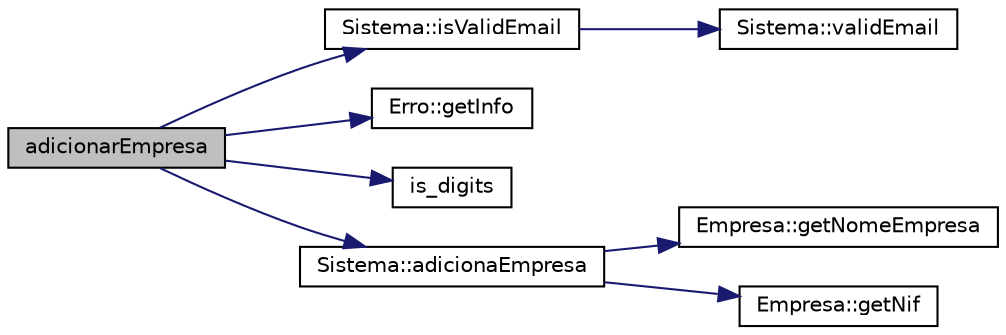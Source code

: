digraph "adicionarEmpresa"
{
  edge [fontname="Helvetica",fontsize="10",labelfontname="Helvetica",labelfontsize="10"];
  node [fontname="Helvetica",fontsize="10",shape=record];
  rankdir="LR";
  Node0 [label="adicionarEmpresa",height=0.2,width=0.4,color="black", fillcolor="grey75", style="filled", fontcolor="black"];
  Node0 -> Node1 [color="midnightblue",fontsize="10",style="solid",fontname="Helvetica"];
  Node1 [label="Sistema::isValidEmail",height=0.2,width=0.4,color="black", fillcolor="white", style="filled",URL="$class_sistema.html#ac120f4aecf81933be110233f8dbf74c6",tooltip="Verifica se o email e valido sintaticamente e verifica a sua existencia, se necessario. "];
  Node1 -> Node2 [color="midnightblue",fontsize="10",style="solid",fontname="Helvetica"];
  Node2 [label="Sistema::validEmail",height=0.2,width=0.4,color="black", fillcolor="white", style="filled",URL="$class_sistema.html#a0421323f2c7a5e372b54a40998ed8e69"];
  Node0 -> Node3 [color="midnightblue",fontsize="10",style="solid",fontname="Helvetica"];
  Node3 [label="Erro::getInfo",height=0.2,width=0.4,color="black", fillcolor="white", style="filled",URL="$class_erro.html#abfc1e9735b259d88bb97828a23164eb0",tooltip="Permite obter a descrição do Erro. "];
  Node0 -> Node4 [color="midnightblue",fontsize="10",style="solid",fontname="Helvetica"];
  Node4 [label="is_digits",height=0.2,width=0.4,color="black", fillcolor="white", style="filled",URL="$main_8cpp.html#a6c175a1424e435dba38c472eaf2f5535"];
  Node0 -> Node5 [color="midnightblue",fontsize="10",style="solid",fontname="Helvetica"];
  Node5 [label="Sistema::adicionaEmpresa",height=0.2,width=0.4,color="black", fillcolor="white", style="filled",URL="$class_sistema.html#a41eddc54d36ac140608dd259c085ba88",tooltip="Adiciona uma nova empresa ao sistema. "];
  Node5 -> Node6 [color="midnightblue",fontsize="10",style="solid",fontname="Helvetica"];
  Node6 [label="Empresa::getNomeEmpresa",height=0.2,width=0.4,color="black", fillcolor="white", style="filled",URL="$class_empresa.html#a99bc2de98a0c0348abb74c93e6e7159e"];
  Node5 -> Node7 [color="midnightblue",fontsize="10",style="solid",fontname="Helvetica"];
  Node7 [label="Empresa::getNif",height=0.2,width=0.4,color="black", fillcolor="white", style="filled",URL="$class_empresa.html#a6ab12452496ccaea5493bd2c67824f09"];
}
